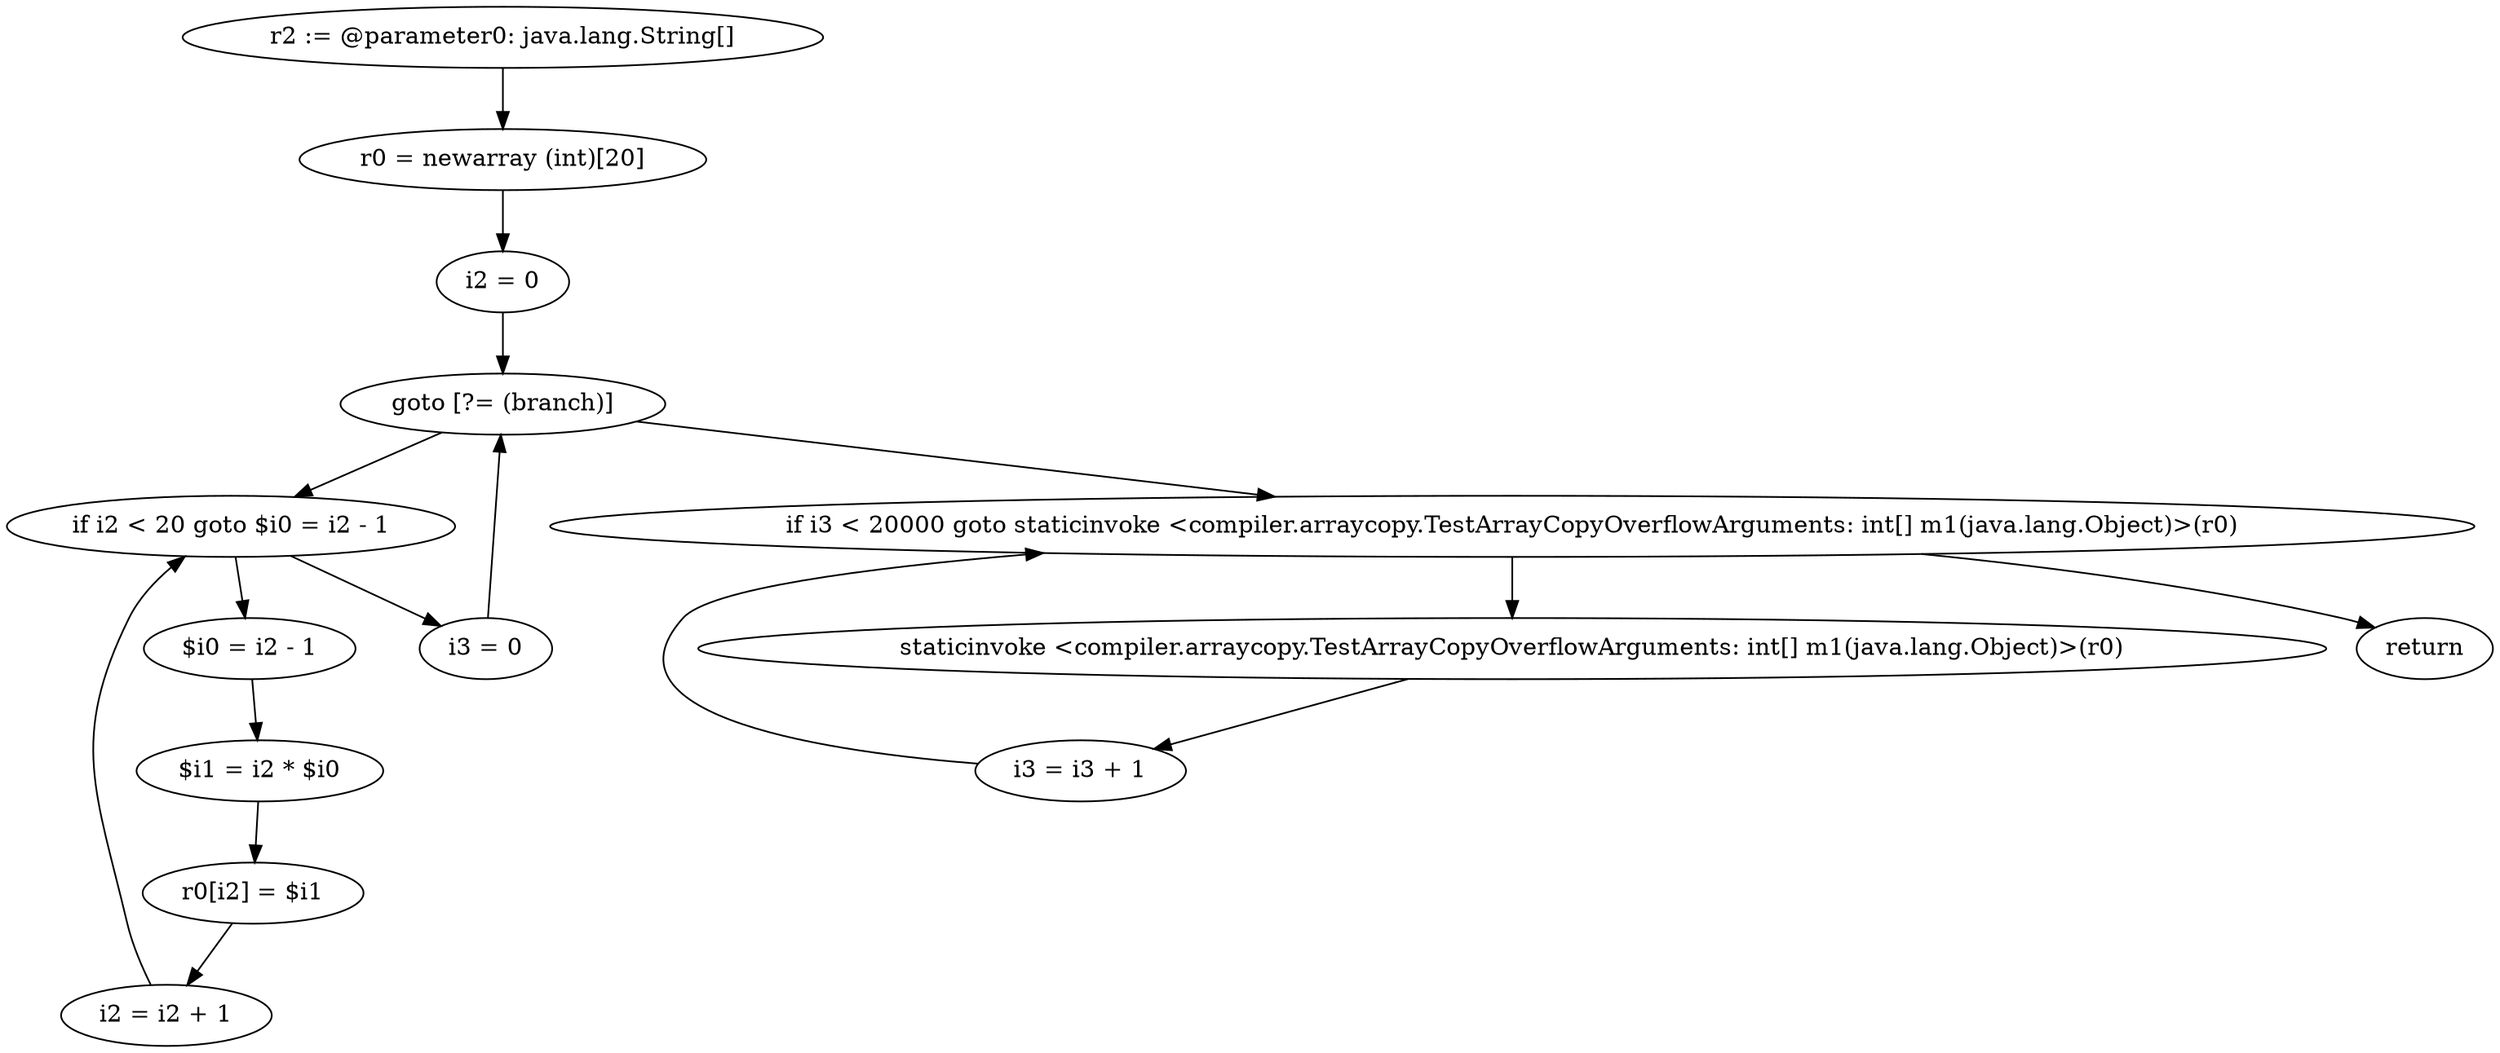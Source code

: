digraph "unitGraph" {
    "r2 := @parameter0: java.lang.String[]"
    "r0 = newarray (int)[20]"
    "i2 = 0"
    "goto [?= (branch)]"
    "$i0 = i2 - 1"
    "$i1 = i2 * $i0"
    "r0[i2] = $i1"
    "i2 = i2 + 1"
    "if i2 < 20 goto $i0 = i2 - 1"
    "i3 = 0"
    "staticinvoke <compiler.arraycopy.TestArrayCopyOverflowArguments: int[] m1(java.lang.Object)>(r0)"
    "i3 = i3 + 1"
    "if i3 < 20000 goto staticinvoke <compiler.arraycopy.TestArrayCopyOverflowArguments: int[] m1(java.lang.Object)>(r0)"
    "return"
    "r2 := @parameter0: java.lang.String[]"->"r0 = newarray (int)[20]";
    "r0 = newarray (int)[20]"->"i2 = 0";
    "i2 = 0"->"goto [?= (branch)]";
    "goto [?= (branch)]"->"if i2 < 20 goto $i0 = i2 - 1";
    "$i0 = i2 - 1"->"$i1 = i2 * $i0";
    "$i1 = i2 * $i0"->"r0[i2] = $i1";
    "r0[i2] = $i1"->"i2 = i2 + 1";
    "i2 = i2 + 1"->"if i2 < 20 goto $i0 = i2 - 1";
    "if i2 < 20 goto $i0 = i2 - 1"->"i3 = 0";
    "if i2 < 20 goto $i0 = i2 - 1"->"$i0 = i2 - 1";
    "i3 = 0"->"goto [?= (branch)]";
    "goto [?= (branch)]"->"if i3 < 20000 goto staticinvoke <compiler.arraycopy.TestArrayCopyOverflowArguments: int[] m1(java.lang.Object)>(r0)";
    "staticinvoke <compiler.arraycopy.TestArrayCopyOverflowArguments: int[] m1(java.lang.Object)>(r0)"->"i3 = i3 + 1";
    "i3 = i3 + 1"->"if i3 < 20000 goto staticinvoke <compiler.arraycopy.TestArrayCopyOverflowArguments: int[] m1(java.lang.Object)>(r0)";
    "if i3 < 20000 goto staticinvoke <compiler.arraycopy.TestArrayCopyOverflowArguments: int[] m1(java.lang.Object)>(r0)"->"return";
    "if i3 < 20000 goto staticinvoke <compiler.arraycopy.TestArrayCopyOverflowArguments: int[] m1(java.lang.Object)>(r0)"->"staticinvoke <compiler.arraycopy.TestArrayCopyOverflowArguments: int[] m1(java.lang.Object)>(r0)";
}
